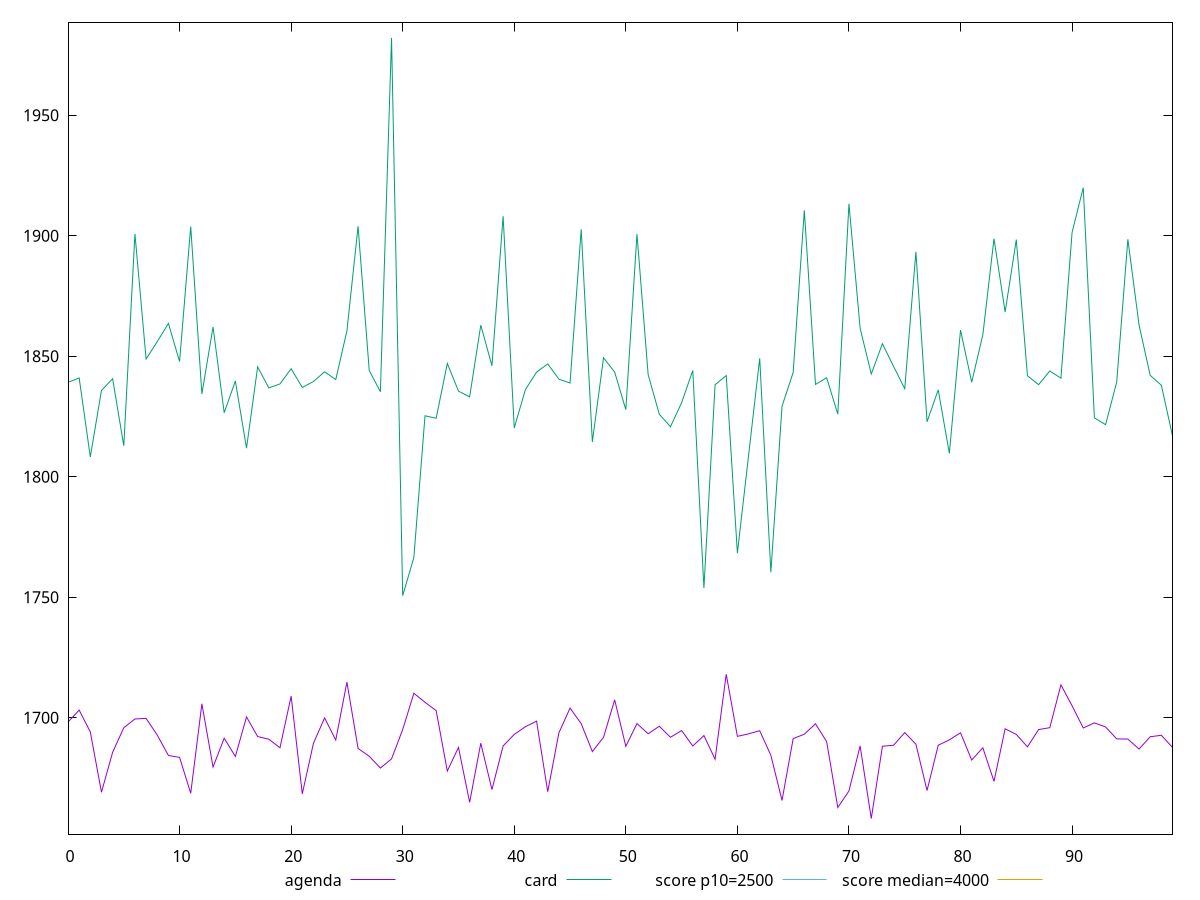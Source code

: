 reset

$agenda <<EOF
0 1698.156
1 1703.1408000000001
2 1694.0688
3 1669.0551
4 1685.6009999999999
5 1695.8178
6 1699.443
7 1699.6889999999999
8 1692.777
9 1684.2882
10 1683.5234999999998
11 1668.6270000000002
12 1705.7391
13 1679.505
14 1691.4663
15 1683.8880000000001
16 1700.2863000000002
17 1692.1458
18 1691.0484000000001
19 1687.4904000000001
20 1708.92
21 1668.3822
22 1689.3681000000001
23 1699.893
24 1690.701
25 1714.7325
26 1687.2156
27 1683.972
28 1679.0913
29 1682.889
30 1695.0624
31 1710.1023
32 1706.3826000000001
33 1702.902
34 1677.8469
35 1687.6443
36 1664.844
37 1689.3951000000002
38 1670.1492
39 1688.2617
40 1693.0296
41 1696.2348000000002
42 1698.5403000000001
43 1669.2587999999998
44 1693.692
45 1703.9604
46 1697.5008
47 1685.9154
48 1691.8419000000001
49 1707.3809999999999
50 1688.0970000000002
51 1697.5383
52 1693.302
53 1696.4241
54 1691.8476
55 1694.6325000000002
56 1688.247
57 1692.5607
58 1682.7479999999998
59 1718.0064000000002
60 1692.228
61 1693.2702
62 1694.5832999999998
63 1684.38
64 1665.6399000000001
65 1691.3154
66 1693.122
67 1697.4483
68 1690.0518
69 1662.7086000000002
70 1669.5915
71 1688.2622999999999
72 1658.139
73 1688.1270000000002
74 1688.5575
75 1693.8063
76 1688.9897999999998
77 1669.761
78 1688.5512
79 1690.788
80 1693.7166
81 1682.4069000000002
82 1687.4835
83 1673.541
84 1695.3834
85 1693.035
86 1687.878
87 1695.0543
88 1695.828
89 1713.6015
90 1704.9114
91 1695.7113000000002
92 1697.8287
93 1696.1412
94 1691.1827999999998
95 1691.118
96 1686.9696000000001
97 1692.078
98 1692.6756
99 1687.659
EOF

$card <<EOF
0 1839.1290000000004
1 1840.9733999999999
2 1808.1881999999998
3 1835.7822
4 1840.674
5 1812.8097
6 1900.7804
7 1848.8217
8 1856.0306999999998
9 1863.606
10 1847.8065000000001
11 1903.7813999999998
12 1834.3410000000003
13 1862.1513
14 1826.5172000000002
15 1839.7173
16 1811.8200000000002
17 1845.5784
18 1836.8250000000003
19 1838.4876000000004
20 1844.7920999999997
21 1837.0218
22 1839.4830000000002
23 1843.5489
24 1840.2758999999996
25 1860.5289000000002
26 1903.882
27 1844.076
28 1835.25
29 1982.0819999999999
30 1750.5879999999997
31 1766.4515999999999
32 1825.268
33 1824.2399999999998
34 1846.9817999999998
35 1835.4948
36 1833.1118999999999
37 1862.8854000000001
38 1846.0263
39 1908.0879999999997
40 1820.2403999999997
41 1836.1499999999999
42 1843.3749
43 1846.797
44 1840.4579999999996
45 1838.8803
46 1902.6390000000001
47 1814.4264
48 1849.3308000000002
49 1843.3925999999997
50 1827.812
51 1900.6596
52 1842.3509999999999
53 1825.92
54 1820.7333
55 1830.6915000000004
56 1844.0532000000003
57 1753.8049999999998
58 1838.1510000000003
59 1841.9633999999996
60 1768.3002000000001
62 1849.1142
63 1760.3249999999998
64 1829.1979999999999
65 1843.2873000000002
66 1910.5154000000002
67 1838.283
68 1841.0586000000003
69 1825.958
70 1913.25
71 1861.5978
72 1842.6216
73 1855.1717999999998
74 1845.7644
75 1836.5079
76 1893.2960000000003
77 1822.7780000000002
78 1836.02
79 1809.6660000000002
80 1860.84
81 1839.1845
82 1858.8990000000001
83 1898.7640000000001
84 1868.3051999999998
85 1898.386
86 1841.8779
87 1838.1876
88 1843.8639
89 1840.8759
90 1901.368
91 1919.9472
92 1824.435
93 1821.5700000000002
94 1839.2561999999998
95 1898.4996
96 1862.9940000000001
97 1842.0515999999998
98 1837.9560000000001
99 1816.9479000000001
EOF

set key outside below
set xrange [0:99]
set yrange [1651.66014:1988.5608599999998]
set trange [1651.66014:1988.5608599999998]
set terminal svg size 640, 520 enhanced background rgb 'white'
set output "reports/report_00030_2021-02-24T20-42-31.540Z/largest-contentful-paint/comparison/line/1_vs_2.svg"

plot $agenda title "agenda" with line, \
     $card title "card" with line, \
     2500 title "score p10=2500", \
     4000 title "score median=4000"

reset
